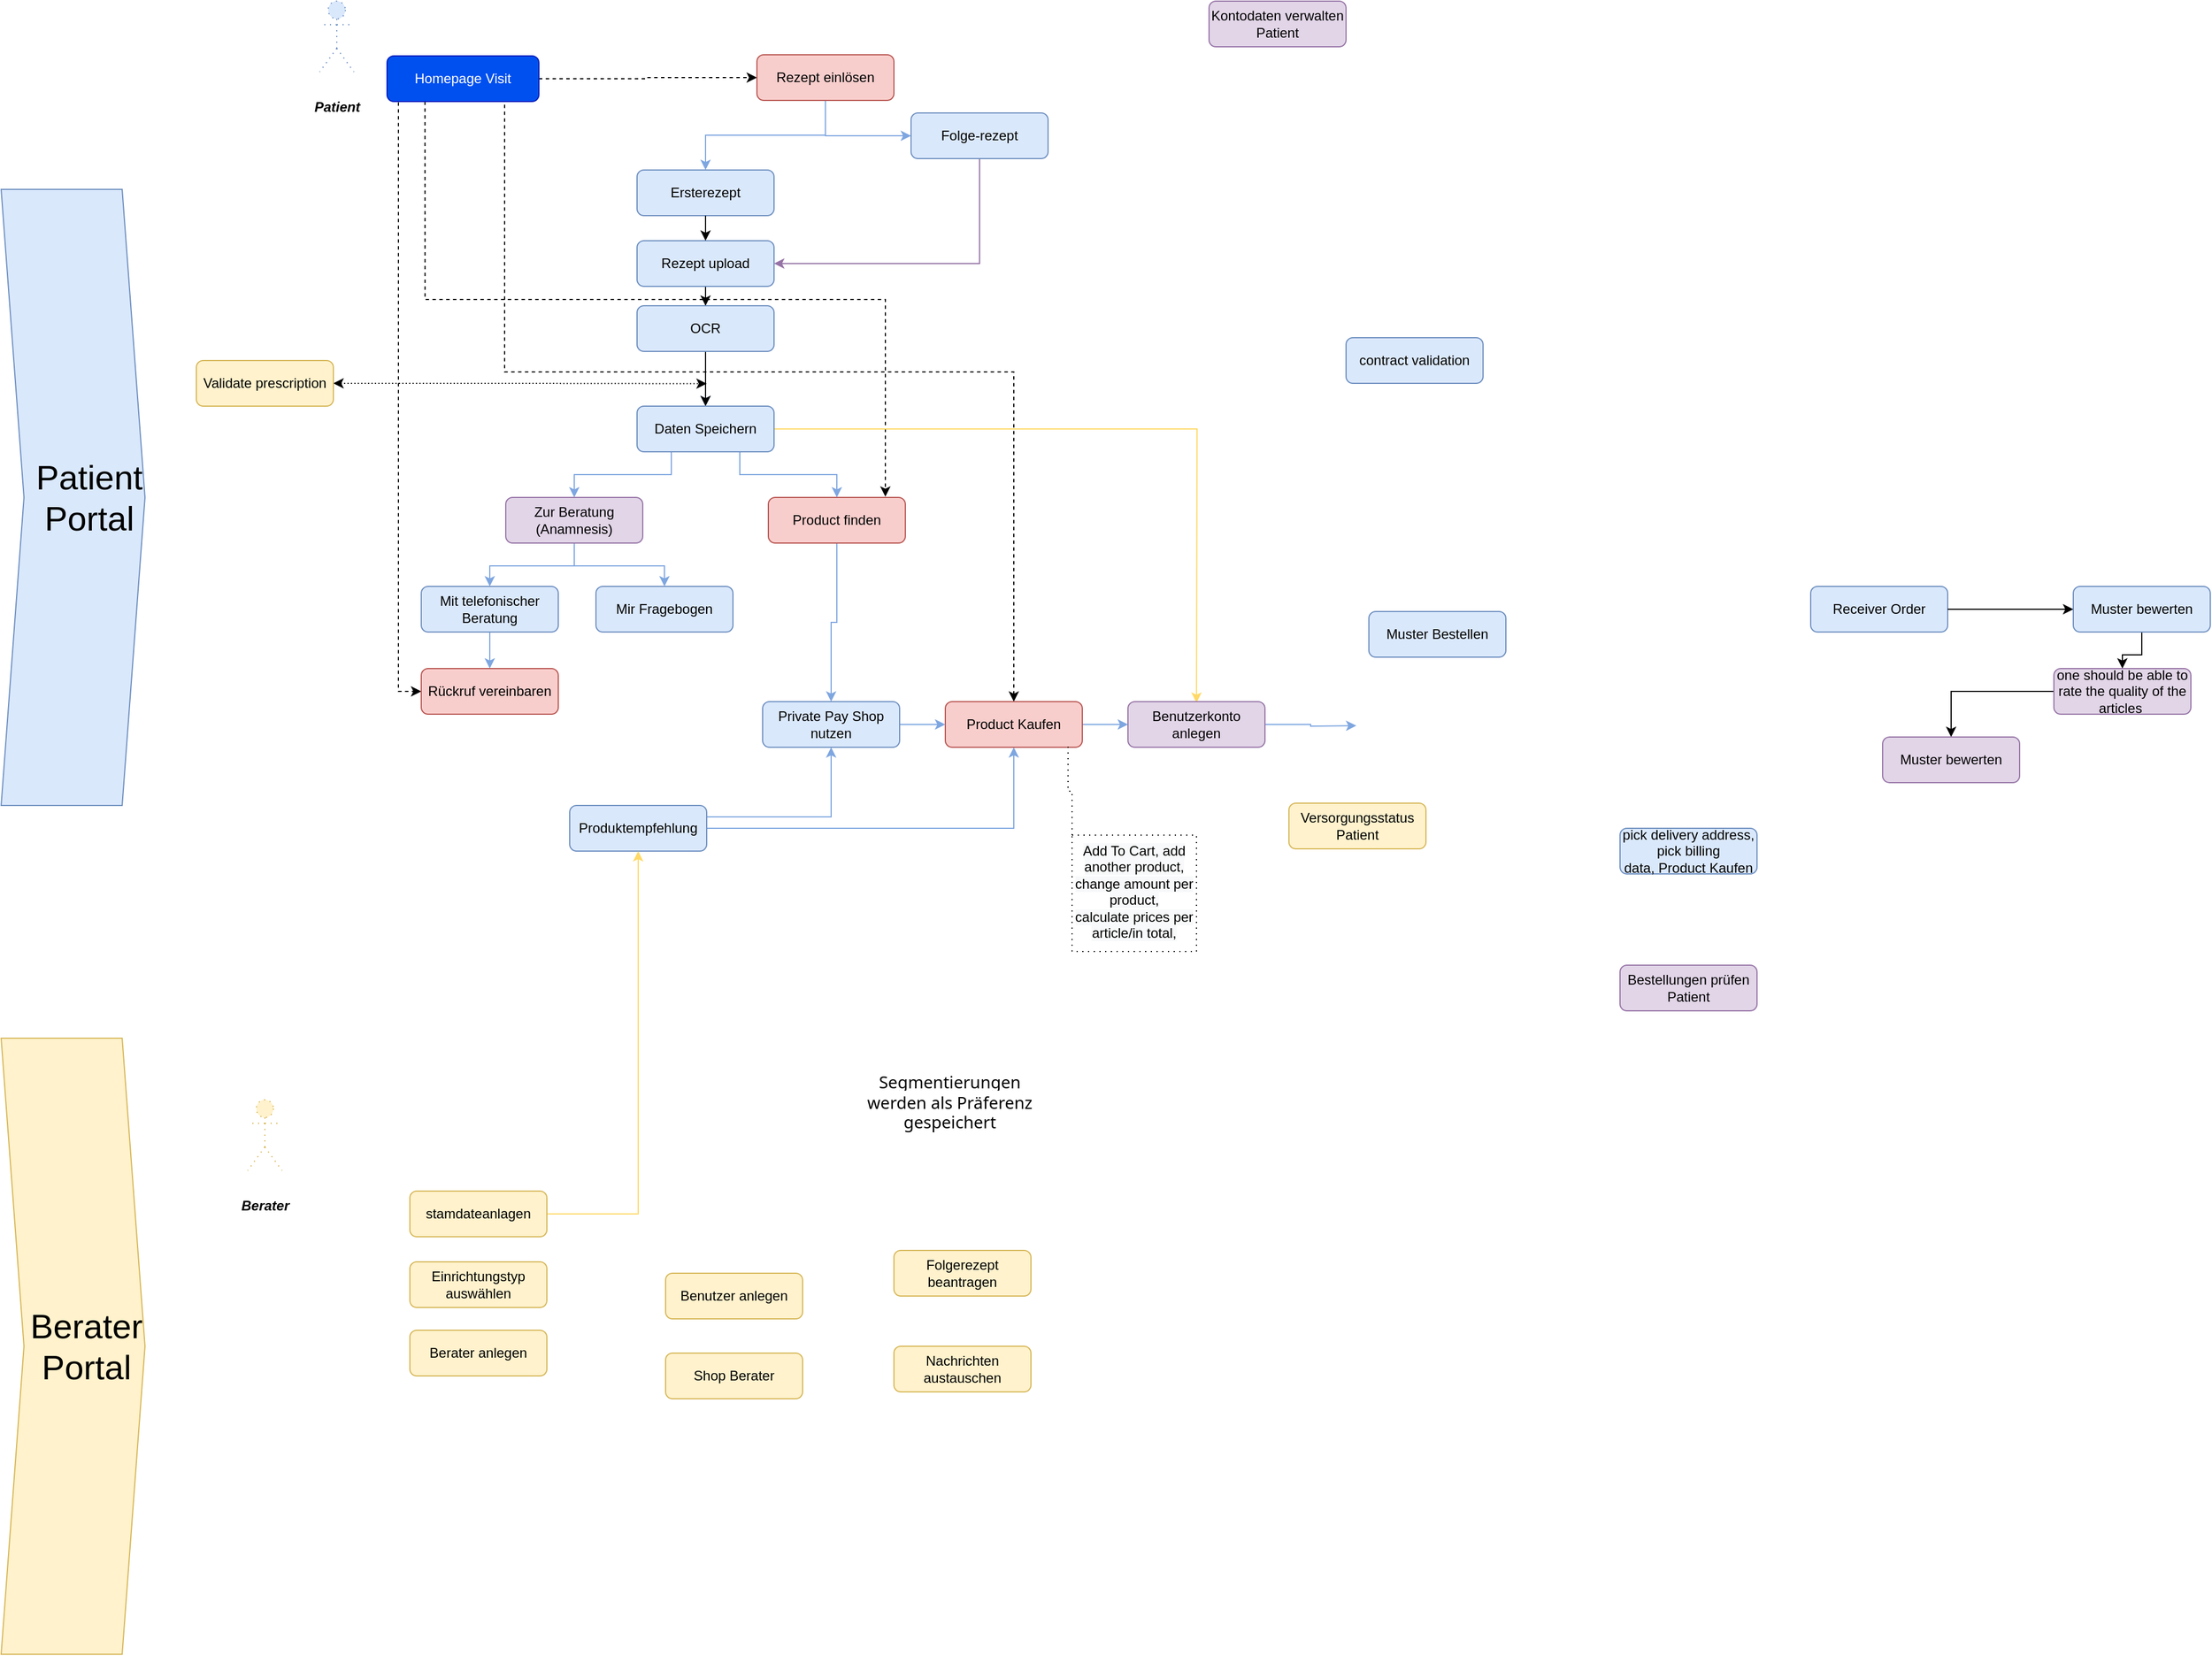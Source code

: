 <mxfile version="13.5.3" type="github" pages="3">
  <diagram id="yzNUyQcvRCuZJqu9L7W9" name="Overview ">
    <mxGraphModel dx="2029" dy="514" grid="1" gridSize="10" guides="1" tooltips="1" connect="1" arrows="1" fold="1" page="1" pageScale="1" pageWidth="827" pageHeight="1169" math="0" shadow="0">
      <root>
        <mxCell id="0" />
        <mxCell id="1" parent="0" />
        <mxCell id="c7nheeR4Cv1lEZ-zM7IP-1" style="edgeStyle=orthogonalEdgeStyle;rounded=0;orthogonalLoop=1;jettySize=auto;html=1;exitX=1;exitY=0.5;exitDx=0;exitDy=0;entryX=0;entryY=0.5;entryDx=0;entryDy=0;dashed=1;" parent="1" source="c7nheeR4Cv1lEZ-zM7IP-4" target="c7nheeR4Cv1lEZ-zM7IP-7" edge="1">
          <mxGeometry relative="1" as="geometry" />
        </mxCell>
        <mxCell id="2mvnybx2gDGMd5j6eMJd-31" style="edgeStyle=orthogonalEdgeStyle;rounded=0;orthogonalLoop=1;jettySize=auto;html=1;exitX=0.75;exitY=1;exitDx=0;exitDy=0;dashed=1;entryX=0.5;entryY=0;entryDx=0;entryDy=0;" parent="1" source="c7nheeR4Cv1lEZ-zM7IP-4" target="jtWPIGQ9lgPhIsARCJN1-1" edge="1">
          <mxGeometry relative="1" as="geometry">
            <Array as="points">
              <mxPoint x="153" y="370" />
              <mxPoint x="599" y="370" />
            </Array>
          </mxGeometry>
        </mxCell>
        <mxCell id="I_llwFDWociMME_VmIgM-1" style="edgeStyle=orthogonalEdgeStyle;rounded=0;orthogonalLoop=1;jettySize=auto;html=1;exitX=0.25;exitY=1;exitDx=0;exitDy=0;entryX=0;entryY=0.5;entryDx=0;entryDy=0;startArrow=none;startFill=0;strokeColor=#000000;dashed=1;" edge="1" parent="1" source="c7nheeR4Cv1lEZ-zM7IP-4" target="c7nheeR4Cv1lEZ-zM7IP-52">
          <mxGeometry relative="1" as="geometry">
            <Array as="points">
              <mxPoint x="60" y="133" />
              <mxPoint x="60" y="650" />
            </Array>
          </mxGeometry>
        </mxCell>
        <mxCell id="I_llwFDWociMME_VmIgM-2" style="edgeStyle=orthogonalEdgeStyle;rounded=0;orthogonalLoop=1;jettySize=auto;html=1;exitX=0.25;exitY=1;exitDx=0;exitDy=0;entryX=0.854;entryY=-0.017;entryDx=0;entryDy=0;entryPerimeter=0;dashed=1;startArrow=none;startFill=0;strokeColor=#000000;" edge="1" parent="1" source="c7nheeR4Cv1lEZ-zM7IP-4" target="c7nheeR4Cv1lEZ-zM7IP-35">
          <mxGeometry relative="1" as="geometry" />
        </mxCell>
        <mxCell id="c7nheeR4Cv1lEZ-zM7IP-4" value="Homepage Visit" style="rounded=1;whiteSpace=wrap;html=1;fontSize=12;glass=0;strokeWidth=1;shadow=0;fillColor=#0050ef;strokeColor=#001DBC;fontColor=#ffffff;" parent="1" vertex="1">
          <mxGeometry x="50" y="93" width="133" height="40" as="geometry" />
        </mxCell>
        <mxCell id="c7nheeR4Cv1lEZ-zM7IP-5" style="edgeStyle=orthogonalEdgeStyle;rounded=0;orthogonalLoop=1;jettySize=auto;html=1;exitX=0.5;exitY=1;exitDx=0;exitDy=0;entryX=0.5;entryY=0;entryDx=0;entryDy=0;fillColor=#dae8fc;strokeColor=#7EA6E0;" parent="1" source="c7nheeR4Cv1lEZ-zM7IP-7" target="c7nheeR4Cv1lEZ-zM7IP-22" edge="1">
          <mxGeometry relative="1" as="geometry" />
        </mxCell>
        <mxCell id="c7nheeR4Cv1lEZ-zM7IP-6" style="edgeStyle=orthogonalEdgeStyle;rounded=0;orthogonalLoop=1;jettySize=auto;html=1;exitX=0.5;exitY=1;exitDx=0;exitDy=0;entryX=0;entryY=0.5;entryDx=0;entryDy=0;fontSize=30;strokeColor=#7EA6E0;" parent="1" source="c7nheeR4Cv1lEZ-zM7IP-7" target="c7nheeR4Cv1lEZ-zM7IP-9" edge="1">
          <mxGeometry relative="1" as="geometry" />
        </mxCell>
        <mxCell id="c7nheeR4Cv1lEZ-zM7IP-7" value="Rezept einlösen" style="rounded=1;whiteSpace=wrap;html=1;fontSize=12;glass=0;strokeWidth=1;shadow=0;fillColor=#f8cecc;strokeColor=#b85450;" parent="1" vertex="1">
          <mxGeometry x="374" y="92" width="120" height="40" as="geometry" />
        </mxCell>
        <mxCell id="c7nheeR4Cv1lEZ-zM7IP-8" style="edgeStyle=orthogonalEdgeStyle;rounded=0;orthogonalLoop=1;jettySize=auto;html=1;exitX=0.5;exitY=1;exitDx=0;exitDy=0;entryX=1;entryY=0.5;entryDx=0;entryDy=0;strokeColor=#9673a6;fillColor=#e1d5e7;" parent="1" source="c7nheeR4Cv1lEZ-zM7IP-9" target="c7nheeR4Cv1lEZ-zM7IP-24" edge="1">
          <mxGeometry relative="1" as="geometry" />
        </mxCell>
        <mxCell id="c7nheeR4Cv1lEZ-zM7IP-9" value="Folge-rezept" style="rounded=1;whiteSpace=wrap;html=1;fontSize=12;glass=0;strokeWidth=1;shadow=0;fillColor=#dae8fc;strokeColor=#6c8ebf;" parent="1" vertex="1">
          <mxGeometry x="509" y="143" width="120" height="40" as="geometry" />
        </mxCell>
        <mxCell id="c7nheeR4Cv1lEZ-zM7IP-11" value="Mir Fragebogen" style="rounded=1;whiteSpace=wrap;html=1;fontSize=12;glass=0;strokeWidth=1;shadow=0;fillColor=#dae8fc;strokeColor=#6c8ebf;" parent="1" vertex="1">
          <mxGeometry x="233" y="558" width="120" height="40" as="geometry" />
        </mxCell>
        <mxCell id="2mvnybx2gDGMd5j6eMJd-24" style="edgeStyle=orthogonalEdgeStyle;rounded=0;orthogonalLoop=1;jettySize=auto;html=1;exitX=1;exitY=0.25;exitDx=0;exitDy=0;entryX=0.5;entryY=1;entryDx=0;entryDy=0;strokeColor=#7EA6E0;" parent="1" source="c7nheeR4Cv1lEZ-zM7IP-21" target="2mvnybx2gDGMd5j6eMJd-20" edge="1">
          <mxGeometry relative="1" as="geometry" />
        </mxCell>
        <mxCell id="2mvnybx2gDGMd5j6eMJd-25" style="edgeStyle=orthogonalEdgeStyle;rounded=0;orthogonalLoop=1;jettySize=auto;html=1;exitX=1;exitY=0.5;exitDx=0;exitDy=0;strokeColor=#7EA6E0;" parent="1" source="c7nheeR4Cv1lEZ-zM7IP-21" target="jtWPIGQ9lgPhIsARCJN1-1" edge="1">
          <mxGeometry relative="1" as="geometry" />
        </mxCell>
        <mxCell id="c7nheeR4Cv1lEZ-zM7IP-21" value="Produktempfehlung" style="rounded=1;whiteSpace=wrap;html=1;fontSize=12;glass=0;strokeWidth=1;shadow=0;fillColor=#dae8fc;strokeColor=#6c8ebf;" parent="1" vertex="1">
          <mxGeometry x="210" y="750" width="120" height="40" as="geometry" />
        </mxCell>
        <mxCell id="c7nheeR4Cv1lEZ-zM7IP-22" value="Ersterezept" style="rounded=1;whiteSpace=wrap;html=1;fontSize=12;glass=0;strokeWidth=1;shadow=0;fillColor=#dae8fc;strokeColor=#6c8ebf;" parent="1" vertex="1">
          <mxGeometry x="269" y="193" width="120" height="40" as="geometry" />
        </mxCell>
        <mxCell id="c7nheeR4Cv1lEZ-zM7IP-23" value="" style="edgeStyle=orthogonalEdgeStyle;rounded=0;orthogonalLoop=1;jettySize=auto;html=1;" parent="1" source="c7nheeR4Cv1lEZ-zM7IP-24" target="c7nheeR4Cv1lEZ-zM7IP-26" edge="1">
          <mxGeometry relative="1" as="geometry" />
        </mxCell>
        <mxCell id="c7nheeR4Cv1lEZ-zM7IP-24" value="Rezept upload" style="rounded=1;whiteSpace=wrap;html=1;fontSize=12;glass=0;strokeWidth=1;shadow=0;fillColor=#dae8fc;strokeColor=#6c8ebf;" parent="1" vertex="1">
          <mxGeometry x="269" y="255" width="120" height="40" as="geometry" />
        </mxCell>
        <mxCell id="c7nheeR4Cv1lEZ-zM7IP-25" value="" style="edgeStyle=orthogonalEdgeStyle;rounded=0;orthogonalLoop=1;jettySize=auto;html=1;strokeColor=#7EA6E0;" parent="1" source="c7nheeR4Cv1lEZ-zM7IP-26" target="c7nheeR4Cv1lEZ-zM7IP-29" edge="1">
          <mxGeometry relative="1" as="geometry" />
        </mxCell>
        <mxCell id="2mvnybx2gDGMd5j6eMJd-46" value="" style="edgeStyle=orthogonalEdgeStyle;rounded=0;orthogonalLoop=1;jettySize=auto;html=1;strokeColor=#000000;" parent="1" source="c7nheeR4Cv1lEZ-zM7IP-26" target="c7nheeR4Cv1lEZ-zM7IP-29" edge="1">
          <mxGeometry relative="1" as="geometry" />
        </mxCell>
        <mxCell id="c7nheeR4Cv1lEZ-zM7IP-26" value="OCR" style="rounded=1;whiteSpace=wrap;html=1;fontSize=12;glass=0;strokeWidth=1;shadow=0;fillColor=#dae8fc;strokeColor=#6c8ebf;" parent="1" vertex="1">
          <mxGeometry x="269" y="312" width="120" height="40" as="geometry" />
        </mxCell>
        <mxCell id="2mvnybx2gDGMd5j6eMJd-12" style="edgeStyle=orthogonalEdgeStyle;rounded=0;orthogonalLoop=1;jettySize=auto;html=1;exitX=1;exitY=0.5;exitDx=0;exitDy=0;strokeColor=#FFD966;" parent="1" source="c7nheeR4Cv1lEZ-zM7IP-29" edge="1">
          <mxGeometry relative="1" as="geometry">
            <mxPoint x="378" y="469" as="sourcePoint" />
            <mxPoint x="759" y="660" as="targetPoint" />
          </mxGeometry>
        </mxCell>
        <mxCell id="3sTM7CXVGYwM3eGU3Tkj-2" style="edgeStyle=orthogonalEdgeStyle;rounded=0;orthogonalLoop=1;jettySize=auto;html=1;exitX=0.25;exitY=1;exitDx=0;exitDy=0;entryX=0.5;entryY=0;entryDx=0;entryDy=0;strokeColor=#7EA6E0;" parent="1" source="c7nheeR4Cv1lEZ-zM7IP-29" target="c7nheeR4Cv1lEZ-zM7IP-33" edge="1">
          <mxGeometry relative="1" as="geometry" />
        </mxCell>
        <mxCell id="3sTM7CXVGYwM3eGU3Tkj-3" style="edgeStyle=orthogonalEdgeStyle;rounded=0;orthogonalLoop=1;jettySize=auto;html=1;exitX=0.75;exitY=1;exitDx=0;exitDy=0;entryX=0.5;entryY=0;entryDx=0;entryDy=0;strokeColor=#7EA6E0;" parent="1" source="c7nheeR4Cv1lEZ-zM7IP-29" target="c7nheeR4Cv1lEZ-zM7IP-35" edge="1">
          <mxGeometry relative="1" as="geometry" />
        </mxCell>
        <mxCell id="c7nheeR4Cv1lEZ-zM7IP-29" value="Daten Speichern" style="rounded=1;whiteSpace=wrap;html=1;fontSize=12;glass=0;strokeWidth=1;shadow=0;fillColor=#dae8fc;strokeColor=#6c8ebf;" parent="1" vertex="1">
          <mxGeometry x="269" y="400" width="120" height="40" as="geometry" />
        </mxCell>
        <mxCell id="c7nheeR4Cv1lEZ-zM7IP-30" value="" style="endArrow=classic;html=1;exitX=0.5;exitY=1;exitDx=0;exitDy=0;entryX=0.5;entryY=0;entryDx=0;entryDy=0;" parent="1" source="c7nheeR4Cv1lEZ-zM7IP-22" target="c7nheeR4Cv1lEZ-zM7IP-24" edge="1">
          <mxGeometry width="50" height="50" relative="1" as="geometry">
            <mxPoint x="399" y="136" as="sourcePoint" />
            <mxPoint x="449" y="86" as="targetPoint" />
          </mxGeometry>
        </mxCell>
        <mxCell id="c7nheeR4Cv1lEZ-zM7IP-31" style="edgeStyle=orthogonalEdgeStyle;rounded=0;orthogonalLoop=1;jettySize=auto;html=1;exitX=0.5;exitY=1;exitDx=0;exitDy=0;entryX=0.5;entryY=0;entryDx=0;entryDy=0;strokeColor=#7EA6E0;" parent="1" source="c7nheeR4Cv1lEZ-zM7IP-33" target="c7nheeR4Cv1lEZ-zM7IP-11" edge="1">
          <mxGeometry relative="1" as="geometry" />
        </mxCell>
        <mxCell id="c7nheeR4Cv1lEZ-zM7IP-32" style="edgeStyle=orthogonalEdgeStyle;rounded=0;orthogonalLoop=1;jettySize=auto;html=1;exitX=0.5;exitY=1;exitDx=0;exitDy=0;entryX=0.5;entryY=0;entryDx=0;entryDy=0;strokeColor=#7EA6E0;" parent="1" source="c7nheeR4Cv1lEZ-zM7IP-33" target="c7nheeR4Cv1lEZ-zM7IP-48" edge="1">
          <mxGeometry relative="1" as="geometry" />
        </mxCell>
        <mxCell id="c7nheeR4Cv1lEZ-zM7IP-33" value="Zur Beratung (Anamnesis)" style="rounded=1;whiteSpace=wrap;html=1;fontSize=12;glass=0;strokeWidth=1;shadow=0;fillColor=#e1d5e7;strokeColor=#9673a6;" parent="1" vertex="1">
          <mxGeometry x="154" y="480" width="120" height="40" as="geometry" />
        </mxCell>
        <mxCell id="2mvnybx2gDGMd5j6eMJd-29" style="edgeStyle=orthogonalEdgeStyle;rounded=0;orthogonalLoop=1;jettySize=auto;html=1;exitX=0.5;exitY=1;exitDx=0;exitDy=0;entryX=0.5;entryY=0;entryDx=0;entryDy=0;strokeColor=#7EA6E0;" parent="1" source="c7nheeR4Cv1lEZ-zM7IP-35" target="2mvnybx2gDGMd5j6eMJd-20" edge="1">
          <mxGeometry relative="1" as="geometry" />
        </mxCell>
        <mxCell id="c7nheeR4Cv1lEZ-zM7IP-35" value="Product finden" style="rounded=1;whiteSpace=wrap;html=1;fontSize=12;glass=0;strokeWidth=1;shadow=0;fillColor=#f8cecc;strokeColor=#b85450;" parent="1" vertex="1">
          <mxGeometry x="384" y="480" width="120" height="40" as="geometry" />
        </mxCell>
        <mxCell id="c7nheeR4Cv1lEZ-zM7IP-36" style="edgeStyle=orthogonalEdgeStyle;rounded=0;orthogonalLoop=1;jettySize=auto;html=1;exitX=1;exitY=0.5;exitDx=0;exitDy=0;entryX=0.5;entryY=1;entryDx=0;entryDy=0;fontSize=30;fillColor=#fff2cc;strokeColor=#FFD966;" parent="1" source="c7nheeR4Cv1lEZ-zM7IP-37" target="c7nheeR4Cv1lEZ-zM7IP-21" edge="1">
          <mxGeometry relative="1" as="geometry" />
        </mxCell>
        <mxCell id="c7nheeR4Cv1lEZ-zM7IP-37" value="stamdateanlagen" style="rounded=1;whiteSpace=wrap;html=1;fontSize=12;glass=0;strokeWidth=1;shadow=0;fillColor=#fff2cc;strokeColor=#d6b656;" parent="1" vertex="1">
          <mxGeometry x="70" y="1088" width="120" height="40" as="geometry" />
        </mxCell>
        <mxCell id="c7nheeR4Cv1lEZ-zM7IP-40" value="Receiver Order" style="rounded=1;whiteSpace=wrap;html=1;fontSize=12;glass=0;strokeWidth=1;shadow=0;fillColor=#dae8fc;strokeColor=#6c8ebf;" parent="1" vertex="1">
          <mxGeometry x="1297" y="558" width="120" height="40" as="geometry" />
        </mxCell>
        <mxCell id="RFfzMiclbLoLRQgerotc-2" value="" style="edgeStyle=orthogonalEdgeStyle;rounded=0;orthogonalLoop=1;jettySize=auto;html=1;" parent="1" source="c7nheeR4Cv1lEZ-zM7IP-45" target="RFfzMiclbLoLRQgerotc-1" edge="1">
          <mxGeometry relative="1" as="geometry" />
        </mxCell>
        <mxCell id="c7nheeR4Cv1lEZ-zM7IP-45" value="Muster bewerten" style="rounded=1;whiteSpace=wrap;html=1;fontSize=12;glass=0;strokeWidth=1;shadow=0;fillColor=#dae8fc;strokeColor=#6c8ebf;" parent="1" vertex="1">
          <mxGeometry x="1527" y="558" width="120" height="40" as="geometry" />
        </mxCell>
        <mxCell id="c7nheeR4Cv1lEZ-zM7IP-46" value="" style="endArrow=classic;html=1;entryX=0;entryY=0.5;entryDx=0;entryDy=0;exitX=1;exitY=0.5;exitDx=0;exitDy=0;" parent="1" source="c7nheeR4Cv1lEZ-zM7IP-40" target="c7nheeR4Cv1lEZ-zM7IP-45" edge="1">
          <mxGeometry width="50" height="50" relative="1" as="geometry">
            <mxPoint x="1256" y="617" as="sourcePoint" />
            <mxPoint x="1306" y="567" as="targetPoint" />
          </mxGeometry>
        </mxCell>
        <mxCell id="c7nheeR4Cv1lEZ-zM7IP-47" value="" style="edgeStyle=orthogonalEdgeStyle;rounded=0;orthogonalLoop=1;jettySize=auto;html=1;fontSize=30;strokeColor=#7EA6E0;" parent="1" source="c7nheeR4Cv1lEZ-zM7IP-48" target="c7nheeR4Cv1lEZ-zM7IP-52" edge="1">
          <mxGeometry relative="1" as="geometry" />
        </mxCell>
        <mxCell id="c7nheeR4Cv1lEZ-zM7IP-48" value="Mit telefonischer Beratung" style="rounded=1;whiteSpace=wrap;html=1;fillColor=#dae8fc;strokeColor=#6c8ebf;" parent="1" vertex="1">
          <mxGeometry x="80" y="558" width="120" height="40" as="geometry" />
        </mxCell>
        <mxCell id="c7nheeR4Cv1lEZ-zM7IP-49" value="&lt;div&gt;&lt;span&gt;Patient&lt;/span&gt;&lt;/div&gt;&lt;div style=&quot;text-align: center&quot;&gt;&lt;span&gt;Portal&lt;/span&gt;&lt;/div&gt;" style="shape=step;perimeter=stepPerimeter;whiteSpace=wrap;html=1;fixedSize=1;fontSize=30;align=right;fillColor=#dae8fc;strokeColor=#6c8ebf;" parent="1" vertex="1">
          <mxGeometry x="-288" y="210" width="126" height="540" as="geometry" />
        </mxCell>
        <mxCell id="c7nheeR4Cv1lEZ-zM7IP-50" value="Berater&lt;br&gt;&lt;div style=&quot;text-align: center&quot;&gt;&lt;span&gt;Portal&lt;/span&gt;&lt;/div&gt;" style="shape=step;perimeter=stepPerimeter;whiteSpace=wrap;html=1;fixedSize=1;fontSize=30;align=right;fillColor=#fff2cc;strokeColor=#d6b656;" parent="1" vertex="1">
          <mxGeometry x="-288" y="954" width="126" height="540" as="geometry" />
        </mxCell>
        <mxCell id="c7nheeR4Cv1lEZ-zM7IP-52" value="Rückruf vereinbaren" style="rounded=1;whiteSpace=wrap;html=1;fillColor=#f8cecc;strokeColor=#b85450;" parent="1" vertex="1">
          <mxGeometry x="80" y="630" width="120" height="40" as="geometry" />
        </mxCell>
        <mxCell id="c7nheeR4Cv1lEZ-zM7IP-53" value="&lt;font style=&quot;font-size: 12px&quot;&gt;&lt;b&gt;&lt;i&gt;Patient&lt;/i&gt;&lt;/b&gt;&lt;/font&gt;" style="shape=umlActor;verticalLabelPosition=bottom;verticalAlign=top;html=1;outlineConnect=0;dashed=1;dashPattern=1 4;fillColor=#dae8fc;fontSize=30;strokeColor=#6c8ebf;" parent="1" vertex="1">
          <mxGeometry x="-9" y="45" width="30" height="62" as="geometry" />
        </mxCell>
        <mxCell id="c7nheeR4Cv1lEZ-zM7IP-54" value="&lt;span style=&quot;font-size: 12px&quot;&gt;&lt;b&gt;&lt;i&gt;Berater&lt;/i&gt;&lt;/b&gt;&lt;/span&gt;" style="shape=umlActor;verticalLabelPosition=bottom;verticalAlign=top;html=1;outlineConnect=0;dashed=1;dashPattern=1 4;fillColor=#fff2cc;fontSize=30;strokeColor=#d6b656;" parent="1" vertex="1">
          <mxGeometry x="-72" y="1008" width="30" height="62" as="geometry" />
        </mxCell>
        <mxCell id="2mvnybx2gDGMd5j6eMJd-19" style="edgeStyle=orthogonalEdgeStyle;rounded=0;orthogonalLoop=1;jettySize=auto;html=1;exitX=1;exitY=0.5;exitDx=0;exitDy=0;entryX=0;entryY=0.5;entryDx=0;entryDy=0;strokeColor=#7EA6E0;" parent="1" source="c7nheeR4Cv1lEZ-zM7IP-56" edge="1">
          <mxGeometry relative="1" as="geometry">
            <mxPoint x="899" y="680" as="targetPoint" />
          </mxGeometry>
        </mxCell>
        <mxCell id="c7nheeR4Cv1lEZ-zM7IP-56" value="Benutzerkonto anlegen" style="rounded=1;whiteSpace=wrap;html=1;fontSize=12;glass=0;strokeWidth=1;shadow=0;fillColor=#e1d5e7;strokeColor=#9673a6;" parent="1" vertex="1">
          <mxGeometry x="699" y="659" width="120" height="40" as="geometry" />
        </mxCell>
        <mxCell id="2mvnybx2gDGMd5j6eMJd-16" style="edgeStyle=orthogonalEdgeStyle;rounded=0;orthogonalLoop=1;jettySize=auto;html=1;exitX=1;exitY=0.5;exitDx=0;exitDy=0;entryX=0;entryY=0.5;entryDx=0;entryDy=0;strokeColor=#7EA6E0;" parent="1" source="jtWPIGQ9lgPhIsARCJN1-1" target="c7nheeR4Cv1lEZ-zM7IP-56" edge="1">
          <mxGeometry relative="1" as="geometry" />
        </mxCell>
        <mxCell id="jtWPIGQ9lgPhIsARCJN1-1" value="Product Kaufen" style="rounded=1;whiteSpace=wrap;html=1;fontSize=12;glass=0;strokeWidth=1;shadow=0;fillColor=#f8cecc;strokeColor=#b85450;" parent="1" vertex="1">
          <mxGeometry x="539" y="659" width="120" height="40" as="geometry" />
        </mxCell>
        <mxCell id="RFfzMiclbLoLRQgerotc-4" value="" style="edgeStyle=orthogonalEdgeStyle;rounded=0;orthogonalLoop=1;jettySize=auto;html=1;" parent="1" source="RFfzMiclbLoLRQgerotc-1" target="RFfzMiclbLoLRQgerotc-3" edge="1">
          <mxGeometry relative="1" as="geometry" />
        </mxCell>
        <mxCell id="RFfzMiclbLoLRQgerotc-1" value="one should be able to rate the quality of the articles&amp;nbsp;" style="rounded=1;whiteSpace=wrap;html=1;fontSize=12;glass=0;strokeWidth=1;shadow=0;fillColor=#e1d5e7;strokeColor=#9673a6;" parent="1" vertex="1">
          <mxGeometry x="1510" y="630" width="120" height="40" as="geometry" />
        </mxCell>
        <mxCell id="RFfzMiclbLoLRQgerotc-3" value="Muster bewerten" style="rounded=1;whiteSpace=wrap;html=1;fontSize=12;glass=0;strokeWidth=1;shadow=0;fillColor=#e1d5e7;strokeColor=#9673a6;" parent="1" vertex="1">
          <mxGeometry x="1360" y="690" width="120" height="40" as="geometry" />
        </mxCell>
        <mxCell id="c7nheeR4Cv1lEZ-zM7IP-61" value="&lt;span style=&quot;font-family: &amp;#34;calibri&amp;#34; , &amp;#34;segoe ui&amp;#34; , &amp;#34;calibri&amp;#34; , &amp;#34;thonburi&amp;#34; , &amp;#34;arial&amp;#34; , &amp;#34;verdana&amp;#34; , sans-serif , &amp;#34;mongolian baiti&amp;#34; , &amp;#34;microsoft yi baiti&amp;#34; , &amp;#34;javanese text&amp;#34; ; font-size: 14.667px ; background-color: rgb(255 , 255 , 255)&quot;&gt;Segmentierungen werden als Präferenz gespeichert&lt;/span&gt;" style="rounded=1;whiteSpace=wrap;html=1;fontSize=12;glass=0;strokeWidth=1;shadow=0;fillColor=none;strokeColor=none;" parent="1" vertex="1">
          <mxGeometry x="460" y="990" width="166" height="40" as="geometry" />
        </mxCell>
        <mxCell id="2rWYULEwYTY-TnV6B5xV-4" value="&lt;div&gt;Kontodaten verwalten&lt;/div&gt;&lt;div&gt;Patient&lt;/div&gt;" style="rounded=1;whiteSpace=wrap;html=1;fontSize=12;glass=0;strokeWidth=1;shadow=0;fillColor=#e1d5e7;strokeColor=#9673a6;" parent="1" vertex="1">
          <mxGeometry x="770" y="45" width="120" height="40" as="geometry" />
        </mxCell>
        <mxCell id="2mvnybx2gDGMd5j6eMJd-1" value="Versorgungsstatus Patient" style="rounded=1;whiteSpace=wrap;html=1;fontSize=12;glass=0;strokeWidth=1;shadow=0;fillColor=#fff2cc;strokeColor=#d6b656;" parent="1" vertex="1">
          <mxGeometry x="840" y="748" width="120" height="40" as="geometry" />
        </mxCell>
        <mxCell id="2mvnybx2gDGMd5j6eMJd-3" value="Bestellungen prüfen Patient" style="rounded=1;whiteSpace=wrap;html=1;fontSize=12;glass=0;strokeWidth=1;shadow=0;fillColor=#e1d5e7;strokeColor=#9673a6;" parent="1" vertex="1">
          <mxGeometry x="1130" y="890" width="120" height="40" as="geometry" />
        </mxCell>
        <mxCell id="2mvnybx2gDGMd5j6eMJd-7" value="&lt;span&gt;pick delivery address,&lt;/span&gt;&lt;br&gt;&lt;span&gt;pick billing data,&amp;nbsp;Product Kaufen&lt;/span&gt;" style="rounded=1;whiteSpace=wrap;html=1;fontSize=12;glass=0;strokeWidth=1;shadow=0;fillColor=#dae8fc;strokeColor=#6c8ebf;" parent="1" vertex="1">
          <mxGeometry x="1130" y="770" width="120" height="40" as="geometry" />
        </mxCell>
        <mxCell id="2mvnybx2gDGMd5j6eMJd-8" value="Muster Bestellen" style="rounded=1;whiteSpace=wrap;html=1;fontSize=12;glass=0;strokeWidth=1;shadow=0;fillColor=#dae8fc;strokeColor=#6c8ebf;" parent="1" vertex="1">
          <mxGeometry x="910" y="580" width="120" height="40" as="geometry" />
        </mxCell>
        <mxCell id="2mvnybx2gDGMd5j6eMJd-28" style="edgeStyle=orthogonalEdgeStyle;rounded=0;orthogonalLoop=1;jettySize=auto;html=1;exitX=1;exitY=0.5;exitDx=0;exitDy=0;entryX=0;entryY=0.5;entryDx=0;entryDy=0;strokeColor=#7EA6E0;" parent="1" source="2mvnybx2gDGMd5j6eMJd-20" target="jtWPIGQ9lgPhIsARCJN1-1" edge="1">
          <mxGeometry relative="1" as="geometry" />
        </mxCell>
        <mxCell id="2mvnybx2gDGMd5j6eMJd-20" value="Private Pay Shop nutzen" style="rounded=1;whiteSpace=wrap;html=1;fontSize=12;glass=0;strokeWidth=1;shadow=0;fillColor=#dae8fc;strokeColor=#6c8ebf;" parent="1" vertex="1">
          <mxGeometry x="379" y="659" width="120" height="40" as="geometry" />
        </mxCell>
        <mxCell id="3sTM7CXVGYwM3eGU3Tkj-7" style="edgeStyle=orthogonalEdgeStyle;rounded=0;orthogonalLoop=1;jettySize=auto;html=1;exitX=0;exitY=0;exitDx=0;exitDy=0;entryX=0.896;entryY=0.985;entryDx=0;entryDy=0;entryPerimeter=0;dashed=1;dashPattern=1 4;endArrow=none;endFill=0;strokeColor=#000000;" parent="1" source="2mvnybx2gDGMd5j6eMJd-30" target="jtWPIGQ9lgPhIsARCJN1-1" edge="1">
          <mxGeometry relative="1" as="geometry" />
        </mxCell>
        <mxCell id="2mvnybx2gDGMd5j6eMJd-30" value="&lt;span style=&quot;color: rgb(0 , 0 , 0) ; font-family: &amp;#34;helvetica&amp;#34; ; font-size: 12px ; font-style: normal ; font-weight: 400 ; letter-spacing: normal ; text-indent: 0px ; text-transform: none ; word-spacing: 0px ; background-color: rgb(248 , 249 , 250) ; display: inline ; float: none&quot;&gt;Add To Cart, add another product, change amount per product,&lt;/span&gt;&lt;br style=&quot;color: rgb(0 , 0 , 0) ; font-family: &amp;#34;helvetica&amp;#34; ; font-size: 12px ; font-style: normal ; font-weight: 400 ; letter-spacing: normal ; text-indent: 0px ; text-transform: none ; word-spacing: 0px ; background-color: rgb(248 , 249 , 250)&quot;&gt;&lt;span style=&quot;color: rgb(0 , 0 , 0) ; font-family: &amp;#34;helvetica&amp;#34; ; font-size: 12px ; font-style: normal ; font-weight: 400 ; letter-spacing: normal ; text-indent: 0px ; text-transform: none ; word-spacing: 0px ; background-color: rgb(248 , 249 , 250) ; display: inline ; float: none&quot;&gt;calculate prices per article/in total,&lt;/span&gt;" style="text;whiteSpace=wrap;html=1;align=center;strokeColor=#000000;dashed=1;dashPattern=1 4;" parent="1" vertex="1">
          <mxGeometry x="650" y="776" width="109" height="102" as="geometry" />
        </mxCell>
        <mxCell id="2mvnybx2gDGMd5j6eMJd-34" value="Einrichtungstyp auswählen" style="rounded=1;whiteSpace=wrap;html=1;fontSize=12;glass=0;strokeWidth=1;shadow=0;fillColor=#fff2cc;strokeColor=#d6b656;" parent="1" vertex="1">
          <mxGeometry x="70" y="1150" width="120" height="40" as="geometry" />
        </mxCell>
        <mxCell id="2mvnybx2gDGMd5j6eMJd-36" value="Berater anlegen" style="rounded=1;whiteSpace=wrap;html=1;fontSize=12;glass=0;strokeWidth=1;shadow=0;fillColor=#fff2cc;strokeColor=#d6b656;" parent="1" vertex="1">
          <mxGeometry x="70" y="1210" width="120" height="40" as="geometry" />
        </mxCell>
        <mxCell id="2mvnybx2gDGMd5j6eMJd-38" value="Benutzer anlegen" style="rounded=1;whiteSpace=wrap;html=1;fontSize=12;glass=0;strokeWidth=1;shadow=0;fillColor=#fff2cc;strokeColor=#d6b656;" parent="1" vertex="1">
          <mxGeometry x="294" y="1160" width="120" height="40" as="geometry" />
        </mxCell>
        <mxCell id="2mvnybx2gDGMd5j6eMJd-40" value="Shop Berater" style="rounded=1;whiteSpace=wrap;html=1;fontSize=12;glass=0;strokeWidth=1;shadow=0;fillColor=#fff2cc;strokeColor=#d6b656;" parent="1" vertex="1">
          <mxGeometry x="294" y="1230" width="120" height="40" as="geometry" />
        </mxCell>
        <mxCell id="2mvnybx2gDGMd5j6eMJd-41" value="Folgerezept beantragen" style="rounded=1;whiteSpace=wrap;html=1;fontSize=12;glass=0;strokeWidth=1;shadow=0;fillColor=#fff2cc;strokeColor=#d6b656;" parent="1" vertex="1">
          <mxGeometry x="494" y="1140" width="120" height="40" as="geometry" />
        </mxCell>
        <mxCell id="2mvnybx2gDGMd5j6eMJd-42" value="Nachrichten austauschen" style="rounded=1;whiteSpace=wrap;html=1;fontSize=12;glass=0;strokeWidth=1;shadow=0;fillColor=#fff2cc;strokeColor=#d6b656;" parent="1" vertex="1">
          <mxGeometry x="494" y="1224" width="120" height="40" as="geometry" />
        </mxCell>
        <mxCell id="2mvnybx2gDGMd5j6eMJd-47" value="contract validation" style="rounded=1;whiteSpace=wrap;html=1;fontSize=12;glass=0;strokeWidth=1;shadow=0;fillColor=#dae8fc;strokeColor=#6c8ebf;" parent="1" vertex="1">
          <mxGeometry x="890" y="340" width="120" height="40" as="geometry" />
        </mxCell>
        <mxCell id="YmbFbWu8S6d209jPb1jf-2" style="edgeStyle=orthogonalEdgeStyle;rounded=0;orthogonalLoop=1;jettySize=auto;html=1;exitX=1;exitY=0.5;exitDx=0;exitDy=0;startArrow=classic;startFill=1;dashed=1;dashPattern=1 2;" edge="1" parent="1" source="YmbFbWu8S6d209jPb1jf-1">
          <mxGeometry relative="1" as="geometry">
            <mxPoint x="330" y="380.286" as="targetPoint" />
          </mxGeometry>
        </mxCell>
        <mxCell id="YmbFbWu8S6d209jPb1jf-1" value="Validate prescription" style="rounded=1;whiteSpace=wrap;html=1;fontSize=12;glass=0;strokeWidth=1;shadow=0;fillColor=#fff2cc;strokeColor=#d6b656;" vertex="1" parent="1">
          <mxGeometry x="-117" y="360" width="120" height="40" as="geometry" />
        </mxCell>
      </root>
    </mxGraphModel>
  </diagram>
  <diagram id="tFsazot5UDuzvN4bmBim" name="Rezept einlosen">
    <mxGraphModel dx="1849" dy="437" grid="1" gridSize="10" guides="1" tooltips="1" connect="1" arrows="1" fold="1" page="1" pageScale="1" pageWidth="827" pageHeight="1169" math="0" shadow="0">
      <root>
        <mxCell id="q34dCDONzooLWPpxG54O-0" />
        <mxCell id="q34dCDONzooLWPpxG54O-1" parent="q34dCDONzooLWPpxG54O-0" />
        <mxCell id="2i9bHOm-gdq7FOkkqi6v-0" style="edgeStyle=orthogonalEdgeStyle;rounded=0;orthogonalLoop=1;jettySize=auto;html=1;exitX=0.5;exitY=1;exitDx=0;exitDy=0;entryX=0.5;entryY=0;entryDx=0;entryDy=0;fillColor=#dae8fc;strokeColor=#7EA6E0;" parent="q34dCDONzooLWPpxG54O-1" source="2i9bHOm-gdq7FOkkqi6v-2" target="2i9bHOm-gdq7FOkkqi6v-5" edge="1">
          <mxGeometry relative="1" as="geometry" />
        </mxCell>
        <mxCell id="2i9bHOm-gdq7FOkkqi6v-1" style="edgeStyle=orthogonalEdgeStyle;rounded=0;orthogonalLoop=1;jettySize=auto;html=1;exitX=0.5;exitY=1;exitDx=0;exitDy=0;entryX=0;entryY=0.5;entryDx=0;entryDy=0;fontSize=30;strokeColor=#7EA6E0;" parent="q34dCDONzooLWPpxG54O-1" source="2i9bHOm-gdq7FOkkqi6v-2" target="2i9bHOm-gdq7FOkkqi6v-4" edge="1">
          <mxGeometry relative="1" as="geometry" />
        </mxCell>
        <mxCell id="2i9bHOm-gdq7FOkkqi6v-2" value="Rezept einlösen" style="rounded=1;whiteSpace=wrap;html=1;fontSize=12;glass=0;strokeWidth=1;shadow=0;fillColor=#f8cecc;strokeColor=#b85450;" parent="q34dCDONzooLWPpxG54O-1" vertex="1">
          <mxGeometry x="374" y="92" width="120" height="40" as="geometry" />
        </mxCell>
        <mxCell id="2i9bHOm-gdq7FOkkqi6v-3" style="edgeStyle=orthogonalEdgeStyle;rounded=0;orthogonalLoop=1;jettySize=auto;html=1;exitX=0.5;exitY=1;exitDx=0;exitDy=0;entryX=1;entryY=0.5;entryDx=0;entryDy=0;strokeColor=#9673a6;fillColor=#e1d5e7;" parent="q34dCDONzooLWPpxG54O-1" source="2i9bHOm-gdq7FOkkqi6v-4" target="2i9bHOm-gdq7FOkkqi6v-7" edge="1">
          <mxGeometry relative="1" as="geometry" />
        </mxCell>
        <mxCell id="2i9bHOm-gdq7FOkkqi6v-4" value="Folge-rezept" style="rounded=1;whiteSpace=wrap;html=1;fontSize=12;glass=0;strokeWidth=1;shadow=0;fillColor=#dae8fc;strokeColor=#6c8ebf;" parent="q34dCDONzooLWPpxG54O-1" vertex="1">
          <mxGeometry x="509" y="143" width="120" height="40" as="geometry" />
        </mxCell>
        <mxCell id="2i9bHOm-gdq7FOkkqi6v-5" value="Ersterezept" style="rounded=1;whiteSpace=wrap;html=1;fontSize=12;glass=0;strokeWidth=1;shadow=0;fillColor=#dae8fc;strokeColor=#6c8ebf;" parent="q34dCDONzooLWPpxG54O-1" vertex="1">
          <mxGeometry x="269" y="193" width="120" height="40" as="geometry" />
        </mxCell>
        <mxCell id="2i9bHOm-gdq7FOkkqi6v-6" value="" style="edgeStyle=orthogonalEdgeStyle;rounded=0;orthogonalLoop=1;jettySize=auto;html=1;strokeColor=#7EA6E0;" parent="q34dCDONzooLWPpxG54O-1" source="2i9bHOm-gdq7FOkkqi6v-7" target="2i9bHOm-gdq7FOkkqi6v-10" edge="1">
          <mxGeometry relative="1" as="geometry" />
        </mxCell>
        <mxCell id="2i9bHOm-gdq7FOkkqi6v-7" value="Rezept upload" style="rounded=1;whiteSpace=wrap;html=1;fontSize=12;glass=0;strokeWidth=1;shadow=0;fillColor=#dae8fc;strokeColor=#6c8ebf;" parent="q34dCDONzooLWPpxG54O-1" vertex="1">
          <mxGeometry x="269" y="255" width="120" height="40" as="geometry" />
        </mxCell>
        <mxCell id="E143lUBNFCmcJHzHBwGq-8" style="edgeStyle=orthogonalEdgeStyle;rounded=0;orthogonalLoop=1;jettySize=auto;html=1;exitX=0.5;exitY=1;exitDx=0;exitDy=0;entryX=0.5;entryY=0;entryDx=0;entryDy=0;strokeColor=#000000;" edge="1" parent="q34dCDONzooLWPpxG54O-1" source="2i9bHOm-gdq7FOkkqi6v-10" target="E143lUBNFCmcJHzHBwGq-6">
          <mxGeometry relative="1" as="geometry" />
        </mxCell>
        <mxCell id="2i9bHOm-gdq7FOkkqi6v-10" value="OCR" style="rounded=1;whiteSpace=wrap;html=1;fontSize=12;glass=0;strokeWidth=1;shadow=0;fillColor=#dae8fc;strokeColor=#6c8ebf;" parent="q34dCDONzooLWPpxG54O-1" vertex="1">
          <mxGeometry x="269" y="312" width="120" height="40" as="geometry" />
        </mxCell>
        <mxCell id="yegy7WGIJIiIC4VN6rdF-0" style="edgeStyle=orthogonalEdgeStyle;rounded=0;orthogonalLoop=1;jettySize=auto;html=1;exitX=0.75;exitY=1;exitDx=0;exitDy=0;entryX=0.5;entryY=0;entryDx=0;entryDy=0;strokeColor=#7EA6E0;" edge="1" parent="q34dCDONzooLWPpxG54O-1" source="2i9bHOm-gdq7FOkkqi6v-11" target="Ac96wr7Wo4nM_YrJI3CU-1">
          <mxGeometry relative="1" as="geometry" />
        </mxCell>
        <mxCell id="yegy7WGIJIiIC4VN6rdF-1" style="edgeStyle=orthogonalEdgeStyle;rounded=0;orthogonalLoop=1;jettySize=auto;html=1;exitX=0.25;exitY=1;exitDx=0;exitDy=0;entryX=0.5;entryY=0;entryDx=0;entryDy=0;strokeColor=#7EA6E0;" edge="1" parent="q34dCDONzooLWPpxG54O-1" source="2i9bHOm-gdq7FOkkqi6v-11" target="Ac96wr7Wo4nM_YrJI3CU-0">
          <mxGeometry relative="1" as="geometry" />
        </mxCell>
        <mxCell id="2i9bHOm-gdq7FOkkqi6v-11" value="Daten Speichern" style="rounded=1;whiteSpace=wrap;html=1;fontSize=12;glass=0;strokeWidth=1;shadow=0;fillColor=#dae8fc;strokeColor=#6c8ebf;" parent="q34dCDONzooLWPpxG54O-1" vertex="1">
          <mxGeometry x="269" y="490" width="120" height="40" as="geometry" />
        </mxCell>
        <mxCell id="2i9bHOm-gdq7FOkkqi6v-12" value="" style="endArrow=classic;html=1;exitX=0.5;exitY=1;exitDx=0;exitDy=0;entryX=0.5;entryY=0;entryDx=0;entryDy=0;strokeColor=#7EA6E0;" parent="q34dCDONzooLWPpxG54O-1" source="2i9bHOm-gdq7FOkkqi6v-5" target="2i9bHOm-gdq7FOkkqi6v-7" edge="1">
          <mxGeometry width="50" height="50" relative="1" as="geometry">
            <mxPoint x="399" y="136" as="sourcePoint" />
            <mxPoint x="449" y="86" as="targetPoint" />
          </mxGeometry>
        </mxCell>
        <mxCell id="2i9bHOm-gdq7FOkkqi6v-13" style="edgeStyle=orthogonalEdgeStyle;rounded=0;orthogonalLoop=1;jettySize=auto;html=1;exitX=0;exitY=0.5;exitDx=0;exitDy=0;entryX=1;entryY=0.5;entryDx=0;entryDy=0;dashed=1;dashPattern=1 4;endArrow=none;endFill=0;" parent="q34dCDONzooLWPpxG54O-1" source="2i9bHOm-gdq7FOkkqi6v-14" target="2i9bHOm-gdq7FOkkqi6v-10" edge="1">
          <mxGeometry relative="1" as="geometry" />
        </mxCell>
        <mxCell id="2i9bHOm-gdq7FOkkqi6v-14" value="after OCR, patient should be able to update disease type, get informed the insurance coverage with validity check, able to continue with private pay" style="text;html=1;fillColor=none;align=center;verticalAlign=middle;whiteSpace=wrap;rounded=0;dashed=1;dashPattern=1 4;strokeColor=#000000;" parent="q34dCDONzooLWPpxG54O-1" vertex="1">
          <mxGeometry x="590" y="280" width="265" height="78" as="geometry" />
        </mxCell>
        <mxCell id="l033wOQedcvUOWr-XbWR-1" value="&lt;div style=&quot;text-align: left&quot;&gt;&lt;b style=&quot;font-size: 14px&quot;&gt;Rezept upload form&lt;/b&gt;&lt;/div&gt;&lt;font&gt;&lt;div style=&quot;text-align: left&quot;&gt;&lt;span style=&quot;font-size: 14px&quot;&gt;-Patient info&lt;/span&gt;&lt;/div&gt;&lt;font style=&quot;font-size: 14px&quot;&gt;&lt;div style=&quot;text-align: left&quot;&gt;&lt;span&gt;-Doctor info&lt;/span&gt;&lt;/div&gt;&lt;div style=&quot;text-align: left&quot;&gt;&lt;span&gt;-Insurance info&lt;/span&gt;&lt;/div&gt;&lt;div style=&quot;text-align: left&quot;&gt;&lt;span&gt;-product info&lt;/span&gt;&lt;/div&gt;&lt;/font&gt;&lt;div style=&quot;text-align: left&quot;&gt;&lt;br&gt;&lt;/div&gt;&lt;/font&gt;" style="text;html=1;strokeColor=none;fillColor=none;align=center;verticalAlign=middle;whiteSpace=wrap;rounded=0;" vertex="1" parent="q34dCDONzooLWPpxG54O-1">
          <mxGeometry x="-10" y="233" width="170" height="20" as="geometry" />
        </mxCell>
        <mxCell id="l033wOQedcvUOWr-XbWR-71" value="- Pflegegrad" style="text;html=1;strokeColor=none;fillColor=none;align=center;verticalAlign=middle;whiteSpace=wrap;rounded=0;" vertex="1" parent="q34dCDONzooLWPpxG54O-1">
          <mxGeometry x="-60" y="400" width="80" height="20" as="geometry" />
        </mxCell>
        <mxCell id="E143lUBNFCmcJHzHBwGq-1" value="Private pay shop" style="rounded=1;whiteSpace=wrap;html=1;fontSize=12;glass=0;strokeWidth=1;shadow=0;fillColor=#dae8fc;strokeColor=#6c8ebf;" vertex="1" parent="q34dCDONzooLWPpxG54O-1">
          <mxGeometry x="480" y="440" width="120" height="40" as="geometry" />
        </mxCell>
        <mxCell id="E143lUBNFCmcJHzHBwGq-3" value="No" style="text;html=1;strokeColor=none;fillColor=none;align=center;verticalAlign=middle;whiteSpace=wrap;rounded=0;" vertex="1" parent="q34dCDONzooLWPpxG54O-1">
          <mxGeometry x="400" y="440" width="40" height="20" as="geometry" />
        </mxCell>
        <mxCell id="E143lUBNFCmcJHzHBwGq-5" value="Yes" style="text;html=1;strokeColor=none;fillColor=none;align=center;verticalAlign=middle;whiteSpace=wrap;rounded=0;" vertex="1" parent="q34dCDONzooLWPpxG54O-1">
          <mxGeometry x="280" y="460" width="40" height="20" as="geometry" />
        </mxCell>
        <mxCell id="E143lUBNFCmcJHzHBwGq-10" style="edgeStyle=orthogonalEdgeStyle;rounded=0;orthogonalLoop=1;jettySize=auto;html=1;exitX=0.5;exitY=1;exitDx=0;exitDy=0;entryX=0.5;entryY=0;entryDx=0;entryDy=0;strokeColor=#000000;" edge="1" parent="q34dCDONzooLWPpxG54O-1" source="E143lUBNFCmcJHzHBwGq-6" target="2i9bHOm-gdq7FOkkqi6v-11">
          <mxGeometry relative="1" as="geometry" />
        </mxCell>
        <mxCell id="E143lUBNFCmcJHzHBwGq-11" style="edgeStyle=orthogonalEdgeStyle;rounded=0;orthogonalLoop=1;jettySize=auto;html=1;exitX=0.5;exitY=1;exitDx=0;exitDy=0;entryX=0;entryY=0.5;entryDx=0;entryDy=0;strokeColor=#000000;" edge="1" parent="q34dCDONzooLWPpxG54O-1" source="E143lUBNFCmcJHzHBwGq-6" target="E143lUBNFCmcJHzHBwGq-1">
          <mxGeometry relative="1" as="geometry" />
        </mxCell>
        <mxCell id="E143lUBNFCmcJHzHBwGq-6" value="Validation with database/insurance" style="rounded=1;whiteSpace=wrap;html=1;fontSize=12;glass=0;strokeWidth=1;shadow=0;fillColor=#fff2cc;strokeColor=#d6b656;" vertex="1" parent="q34dCDONzooLWPpxG54O-1">
          <mxGeometry x="269" y="390" width="120" height="40" as="geometry" />
        </mxCell>
        <mxCell id="rbLHCqaphAN-nanW4xN4-0" value="- IK nummer&lt;br&gt;- versicherung nummer" style="text;html=1;strokeColor=none;fillColor=none;align=center;verticalAlign=middle;whiteSpace=wrap;rounded=0;" vertex="1" parent="q34dCDONzooLWPpxG54O-1">
          <mxGeometry x="80" y="400" width="140" height="20" as="geometry" />
        </mxCell>
        <mxCell id="rbLHCqaphAN-nanW4xN4-1" value="there is possiblity to check cost estimation with insurance, which should be considered as a factor to validate the prescription in term of cost coverage" style="text;html=1;strokeColor=none;fillColor=none;align=center;verticalAlign=middle;whiteSpace=wrap;rounded=0;" vertex="1" parent="q34dCDONzooLWPpxG54O-1">
          <mxGeometry x="-70" y="450" width="280" height="20" as="geometry" />
        </mxCell>
        <mxCell id="9qqb9Oh9G1Dnsdk3l6xn-2" style="edgeStyle=orthogonalEdgeStyle;rounded=0;orthogonalLoop=1;jettySize=auto;html=1;exitX=0.25;exitY=1;exitDx=0;exitDy=0;entryX=0.5;entryY=0;entryDx=0;entryDy=0;strokeColor=#7EA6E0;" edge="1" parent="q34dCDONzooLWPpxG54O-1" source="Ac96wr7Wo4nM_YrJI3CU-0" target="9qqb9Oh9G1Dnsdk3l6xn-1">
          <mxGeometry relative="1" as="geometry" />
        </mxCell>
        <mxCell id="9qqb9Oh9G1Dnsdk3l6xn-3" style="edgeStyle=orthogonalEdgeStyle;rounded=0;orthogonalLoop=1;jettySize=auto;html=1;exitX=0.75;exitY=1;exitDx=0;exitDy=0;entryX=0.5;entryY=0;entryDx=0;entryDy=0;strokeColor=#7EA6E0;" edge="1" parent="q34dCDONzooLWPpxG54O-1" source="Ac96wr7Wo4nM_YrJI3CU-0" target="9qqb9Oh9G1Dnsdk3l6xn-0">
          <mxGeometry relative="1" as="geometry" />
        </mxCell>
        <mxCell id="Ac96wr7Wo4nM_YrJI3CU-0" value="Zur Beratung (Anamnesis)" style="rounded=1;whiteSpace=wrap;html=1;fontSize=12;glass=0;strokeWidth=1;shadow=0;fillColor=#dae8fc;strokeColor=#6c8ebf;" vertex="1" parent="q34dCDONzooLWPpxG54O-1">
          <mxGeometry x="144" y="585" width="120" height="40" as="geometry" />
        </mxCell>
        <mxCell id="Ac96wr7Wo4nM_YrJI3CU-1" value="Product finden" style="rounded=1;whiteSpace=wrap;html=1;fontSize=12;glass=0;strokeWidth=1;shadow=0;fillColor=#f8cecc;strokeColor=#b85450;" vertex="1" parent="q34dCDONzooLWPpxG54O-1">
          <mxGeometry x="374" y="585" width="120" height="40" as="geometry" />
        </mxCell>
        <mxCell id="9qqb9Oh9G1Dnsdk3l6xn-0" value="Mir Fragebogen" style="rounded=1;whiteSpace=wrap;html=1;fontSize=12;glass=0;strokeWidth=1;shadow=0;fillColor=#dae8fc;strokeColor=#6c8ebf;" vertex="1" parent="q34dCDONzooLWPpxG54O-1">
          <mxGeometry x="220.5" y="680" width="120" height="40" as="geometry" />
        </mxCell>
        <mxCell id="9qqb9Oh9G1Dnsdk3l6xn-1" value="Mit telefonischer Beratung" style="rounded=1;whiteSpace=wrap;html=1;fillColor=#dae8fc;strokeColor=#6c8ebf;" vertex="1" parent="q34dCDONzooLWPpxG54O-1">
          <mxGeometry x="67.5" y="680" width="120" height="40" as="geometry" />
        </mxCell>
        <mxCell id="B_BHm9sK1VFDQZCRCQ3L-0" value="user should be able to save these data temprorarly either as guest or logedin uder" style="text;html=1;fillColor=none;align=center;verticalAlign=middle;whiteSpace=wrap;rounded=0;strokeColor=#000000;dashed=1;dashPattern=1 4;" vertex="1" parent="q34dCDONzooLWPpxG54O-1">
          <mxGeometry x="-80" y="490" width="263" height="40" as="geometry" />
        </mxCell>
        <mxCell id="DJmrN-8OTbOvwlC8oAyq-0" value="after OCR, patient should be able to update disease type, get informed the insurance coverage with validity check, able to continue with private pay" style="text;html=1;fillColor=none;align=center;verticalAlign=middle;whiteSpace=wrap;rounded=0;dashed=1;dashPattern=1 4;strokeColor=#000000;" vertex="1" parent="q34dCDONzooLWPpxG54O-1">
          <mxGeometry x="-70" y="293" width="265" height="78" as="geometry" />
        </mxCell>
      </root>
    </mxGraphModel>
  </diagram>
  <diagram id="8lt_BexI9gaXcQEgocRM" name="Anamneseprozess">
    <mxGraphModel dx="1022" dy="437" grid="1" gridSize="10" guides="1" tooltips="1" connect="1" arrows="1" fold="1" page="1" pageScale="1" pageWidth="827" pageHeight="1169" math="0" shadow="0">
      <root>
        <mxCell id="eGC-7imbVLmDfGmRkEiL-0" />
        <mxCell id="eGC-7imbVLmDfGmRkEiL-1" parent="eGC-7imbVLmDfGmRkEiL-0" />
        <mxCell id="xjouxH2v024oqY-X4Osb-0" value="" style="edgeStyle=orthogonalEdgeStyle;rounded=0;orthogonalLoop=1;jettySize=auto;html=1;strokeColor=#7EA6E0;" edge="1" parent="eGC-7imbVLmDfGmRkEiL-1" source="xjouxH2v024oqY-X4Osb-1" target="xjouxH2v024oqY-X4Osb-3">
          <mxGeometry relative="1" as="geometry" />
        </mxCell>
        <mxCell id="xjouxH2v024oqY-X4Osb-1" value="Inkontinenzform (5 questions)" style="rounded=1;whiteSpace=wrap;html=1;fontSize=12;glass=0;strokeWidth=1;shadow=0;fillColor=#e1d5e7;strokeColor=#9673a6;" vertex="1" parent="eGC-7imbVLmDfGmRkEiL-1">
          <mxGeometry x="80" y="420" width="120" height="40" as="geometry" />
        </mxCell>
        <mxCell id="xjouxH2v024oqY-X4Osb-2" value="" style="edgeStyle=orthogonalEdgeStyle;rounded=0;orthogonalLoop=1;jettySize=auto;html=1;strokeColor=#7EA6E0;" edge="1" parent="eGC-7imbVLmDfGmRkEiL-1" source="xjouxH2v024oqY-X4Osb-3" target="xjouxH2v024oqY-X4Osb-5">
          <mxGeometry relative="1" as="geometry" />
        </mxCell>
        <mxCell id="xjouxH2v024oqY-X4Osb-3" value="Einflussfaktoren (3 questions)" style="rounded=1;whiteSpace=wrap;html=1;fontSize=12;glass=0;strokeWidth=1;shadow=0;fillColor=#e1d5e7;strokeColor=#9673a6;" vertex="1" parent="eGC-7imbVLmDfGmRkEiL-1">
          <mxGeometry x="80" y="473" width="120" height="40" as="geometry" />
        </mxCell>
        <mxCell id="xjouxH2v024oqY-X4Osb-4" value="" style="edgeStyle=orthogonalEdgeStyle;rounded=0;orthogonalLoop=1;jettySize=auto;html=1;strokeColor=#7EA6E0;" edge="1" parent="eGC-7imbVLmDfGmRkEiL-1" source="xjouxH2v024oqY-X4Osb-5" target="xjouxH2v024oqY-X4Osb-6">
          <mxGeometry relative="1" as="geometry" />
        </mxCell>
        <mxCell id="xjouxH2v024oqY-X4Osb-5" value="Versorgungssituation (4 questions)" style="rounded=1;whiteSpace=wrap;html=1;fontSize=12;glass=0;strokeWidth=1;shadow=0;fillColor=#e1d5e7;strokeColor=#9673a6;" vertex="1" parent="eGC-7imbVLmDfGmRkEiL-1">
          <mxGeometry x="80" y="527" width="120" height="40" as="geometry" />
        </mxCell>
        <mxCell id="xjouxH2v024oqY-X4Osb-6" value="Wohlfühlfaktoren" style="rounded=1;whiteSpace=wrap;html=1;fontSize=12;glass=0;strokeWidth=1;shadow=0;fillColor=#e1d5e7;strokeColor=#9673a6;" vertex="1" parent="eGC-7imbVLmDfGmRkEiL-1">
          <mxGeometry x="80" y="580.5" width="120" height="40" as="geometry" />
        </mxCell>
        <mxCell id="igWD5oE9TLMEyOKMKO6o-0" value="" style="rounded=0;whiteSpace=wrap;html=1;" vertex="1" parent="eGC-7imbVLmDfGmRkEiL-1">
          <mxGeometry x="80" y="320" width="720" height="60" as="geometry" />
        </mxCell>
        <mxCell id="igWD5oE9TLMEyOKMKO6o-2" style="edgeStyle=orthogonalEdgeStyle;rounded=0;orthogonalLoop=1;jettySize=auto;html=1;exitX=0.5;exitY=1;exitDx=0;exitDy=0;entryX=0.5;entryY=0;entryDx=0;entryDy=0;dashed=1;" edge="1" parent="eGC-7imbVLmDfGmRkEiL-1" source="igWD5oE9TLMEyOKMKO6o-1" target="xjouxH2v024oqY-X4Osb-1">
          <mxGeometry relative="1" as="geometry" />
        </mxCell>
        <mxCell id="igWD5oE9TLMEyOKMKO6o-1" value="&lt;font style=&quot;font-size: 14px&quot;&gt;Inkontinenz&lt;/font&gt;" style="rounded=1;whiteSpace=wrap;html=1;fontSize=12;glass=0;strokeWidth=1;shadow=0;fillColor=#a20025;strokeColor=#6F0000;fontColor=#ffffff;" vertex="1" parent="eGC-7imbVLmDfGmRkEiL-1">
          <mxGeometry x="80" y="320" width="120" height="60" as="geometry" />
        </mxCell>
        <mxCell id="igWD5oE9TLMEyOKMKO6o-3" value="&lt;font style=&quot;font-size: 14px&quot;&gt;Diabetes&lt;/font&gt;" style="rounded=1;whiteSpace=wrap;html=1;fontSize=12;glass=0;strokeWidth=1;shadow=0;fillColor=#f0a30a;strokeColor=#BD7000;fontColor=#ffffff;" vertex="1" parent="eGC-7imbVLmDfGmRkEiL-1">
          <mxGeometry x="200" y="320" width="120" height="60" as="geometry" />
        </mxCell>
        <mxCell id="igWD5oE9TLMEyOKMKO6o-4" value="&lt;span style=&quot;font-size: 14px&quot;&gt;Entero-Erostoma&lt;/span&gt;" style="rounded=1;whiteSpace=wrap;html=1;fontSize=12;glass=0;strokeWidth=1;shadow=0;strokeColor=#432D57;fontColor=#ffffff;fillColor=#000066;" vertex="1" parent="eGC-7imbVLmDfGmRkEiL-1">
          <mxGeometry x="320" y="320" width="120" height="60" as="geometry" />
        </mxCell>
        <mxCell id="igWD5oE9TLMEyOKMKO6o-5" value="&lt;span style=&quot;font-size: 14px&quot;&gt;Tracheostoma&lt;/span&gt;" style="rounded=1;whiteSpace=wrap;html=1;fontSize=12;glass=0;strokeWidth=1;shadow=0;strokeColor=#B09500;fontColor=#ffffff;fillColor=#e3c800;" vertex="1" parent="eGC-7imbVLmDfGmRkEiL-1">
          <mxGeometry x="440" y="320" width="120" height="60" as="geometry" />
        </mxCell>
        <mxCell id="igWD5oE9TLMEyOKMKO6o-6" value="&lt;span style=&quot;font-size: 14px&quot;&gt;Ernährung&lt;/span&gt;" style="rounded=1;whiteSpace=wrap;html=1;fontSize=12;glass=0;strokeWidth=1;shadow=0;strokeColor=#432D57;fontColor=#ffffff;fillColor=#000066;" vertex="1" parent="eGC-7imbVLmDfGmRkEiL-1">
          <mxGeometry x="560" y="320" width="120" height="60" as="geometry" />
        </mxCell>
        <mxCell id="igWD5oE9TLMEyOKMKO6o-7" value="&lt;span style=&quot;font-size: 14px&quot;&gt;Pflegehilfsmittle&lt;/span&gt;" style="rounded=1;whiteSpace=wrap;html=1;fontSize=12;glass=0;strokeWidth=1;shadow=0;strokeColor=#432D57;fontColor=#ffffff;fillColor=#76608a;" vertex="1" parent="eGC-7imbVLmDfGmRkEiL-1">
          <mxGeometry x="680" y="320" width="120" height="60" as="geometry" />
        </mxCell>
      </root>
    </mxGraphModel>
  </diagram>
</mxfile>
